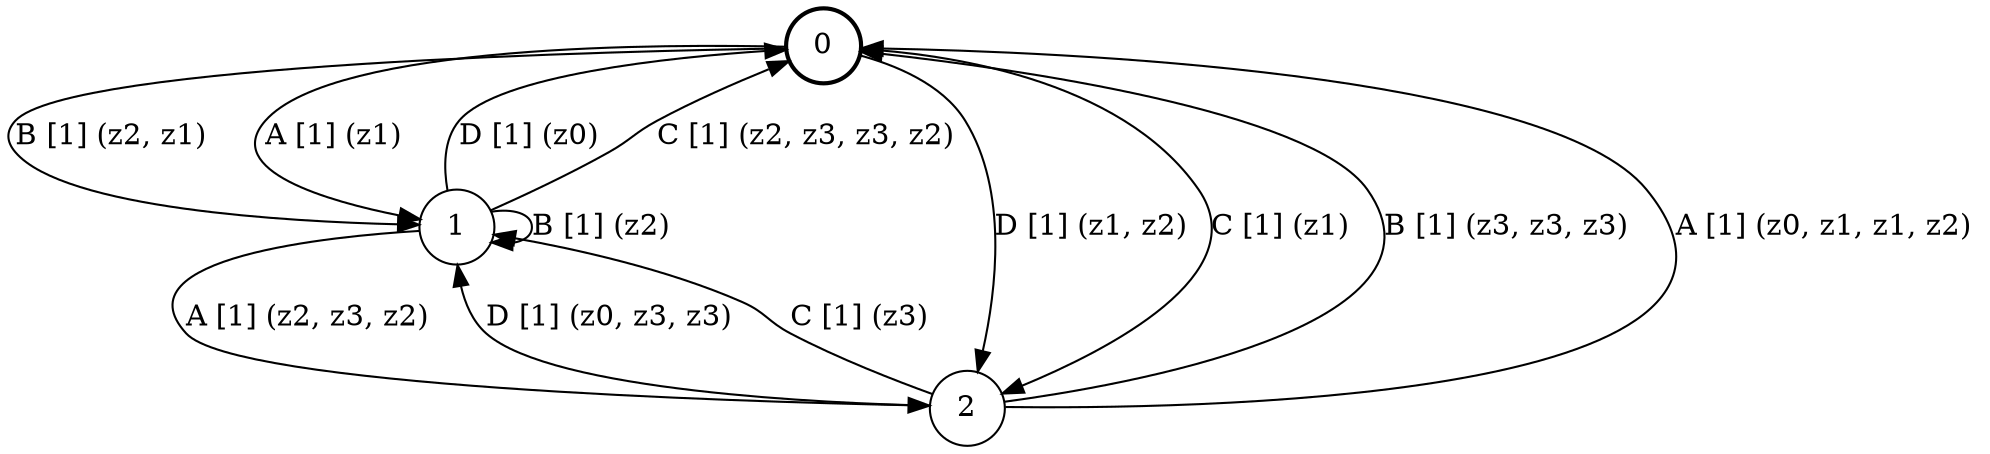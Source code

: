 # generated file, don't try to modify
# command: dot -Tpng <filename> > tree.png
digraph Automaton {
    node [shape = circle];
    0 [style = "bold"];
    0 -> 1 [label = "B [1] (z2, z1) "];
    0 -> 1 [label = "A [1] (z1) "];
    0 -> 2 [label = "D [1] (z1, z2) "];
    0 -> 2 [label = "C [1] (z1) "];
    1 -> 1 [label = "B [1] (z2) "];
    1 -> 2 [label = "A [1] (z2, z3, z2) "];
    1 -> 0 [label = "D [1] (z0) "];
    1 -> 0 [label = "C [1] (z2, z3, z3, z2) "];
    2 -> 0 [label = "B [1] (z3, z3, z3) "];
    2 -> 0 [label = "A [1] (z0, z1, z1, z2) "];
    2 -> 1 [label = "D [1] (z0, z3, z3) "];
    2 -> 1 [label = "C [1] (z3) "];
}

